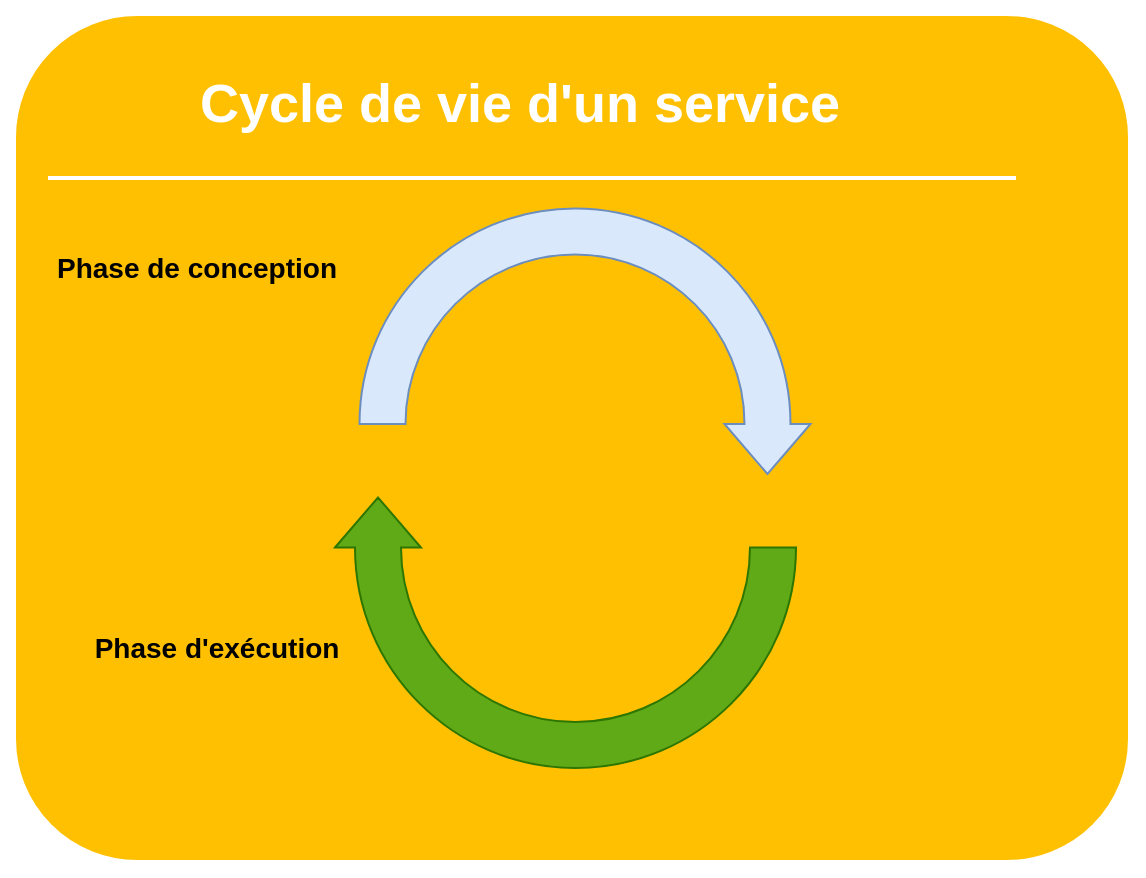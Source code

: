 <mxfile version="18.0.6" type="device"><diagram name="Page-1" id="12e1b939-464a-85fe-373e-61e167be1490"><mxGraphModel dx="1106" dy="721" grid="1" gridSize="10" guides="1" tooltips="1" connect="1" arrows="1" fold="1" page="1" pageScale="1.5" pageWidth="1169" pageHeight="826" background="none" math="0" shadow="0"><root><mxCell id="0"/><mxCell id="1" parent="0"/><mxCell id="60da8b9f42644d3a-17" value="" style="whiteSpace=wrap;html=1;rounded=1;shadow=0;strokeWidth=8;fontSize=20;align=center;fillColor=#FFC001;strokeColor=#FFFFFF;" parent="1" vertex="1"><mxGeometry x="596" y="405" width="564" height="430" as="geometry"/></mxCell><mxCell id="60da8b9f42644d3a-18" value="Cycle de vie d'un service" style="text;html=1;strokeColor=none;fillColor=none;align=center;verticalAlign=middle;whiteSpace=wrap;rounded=0;shadow=0;fontSize=27;fontColor=#FFFFFF;fontStyle=1" parent="1" vertex="1"><mxGeometry x="610" y="425" width="484" height="55" as="geometry"/></mxCell><mxCell id="60da8b9f42644d3a-20" value="" style="line;strokeWidth=2;html=1;rounded=0;shadow=0;fontSize=27;align=center;fillColor=none;strokeColor=#FFFFFF;" parent="1" vertex="1"><mxGeometry x="616" y="485" width="484" height="10" as="geometry"/></mxCell><mxCell id="T_hBfcjRtBF8d9CfSvO3-4" value="" style="html=1;shadow=0;dashed=0;align=center;verticalAlign=middle;shape=mxgraph.arrows2.uTurnArrow;dy=11.5;arrowHead=43;dx2=25;rotation=90;horizontal=0;labelPosition=center;verticalLabelPosition=middle;fillColor=#dae8fc;strokeColor=#6c8ebf;" vertex="1" parent="1"><mxGeometry x="854.5" y="422.5" width="60" height="225.5" as="geometry"/></mxCell><mxCell id="T_hBfcjRtBF8d9CfSvO3-7" value="" style="html=1;shadow=0;dashed=0;align=center;verticalAlign=middle;shape=mxgraph.arrows2.uTurnArrow;dy=11.5;arrowHead=43;dx2=25;rotation=90;direction=west;fillColor=#60a917;strokeColor=#2D7600;fontColor=#ffffff;" vertex="1" parent="1"><mxGeometry x="845" y="640" width="59.5" height="230.5" as="geometry"/></mxCell><mxCell id="T_hBfcjRtBF8d9CfSvO3-10" value="Phase de conception" style="text;strokeColor=none;fillColor=none;html=1;fontSize=14;fontStyle=1;verticalAlign=middle;align=center;" vertex="1" parent="1"><mxGeometry x="640" y="515.25" width="100" height="40" as="geometry"/></mxCell><mxCell id="T_hBfcjRtBF8d9CfSvO3-13" value="Phase d'exécution" style="text;strokeColor=none;fillColor=none;html=1;fontSize=14;fontStyle=1;verticalAlign=middle;align=center;" vertex="1" parent="1"><mxGeometry x="650" y="705" width="100" height="40" as="geometry"/></mxCell></root></mxGraphModel></diagram></mxfile>